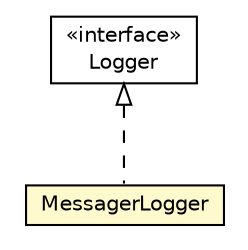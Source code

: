 #!/usr/local/bin/dot
#
# Class diagram 
# Generated by UMLGraph version 5.1 (http://www.umlgraph.org/)
#

digraph G {
	edge [fontname="Helvetica",fontsize=10,labelfontname="Helvetica",labelfontsize=10];
	node [fontname="Helvetica",fontsize=10,shape=plaintext];
	nodesep=0.25;
	ranksep=0.5;
	// org.androidtransfuse.util.Logger
	c55581 [label=<<table title="org.androidtransfuse.util.Logger" border="0" cellborder="1" cellspacing="0" cellpadding="2" port="p" href="./Logger.html">
		<tr><td><table border="0" cellspacing="0" cellpadding="1">
<tr><td align="center" balign="center"> &#171;interface&#187; </td></tr>
<tr><td align="center" balign="center"> Logger </td></tr>
		</table></td></tr>
		</table>>, fontname="Helvetica", fontcolor="black", fontsize=10.0];
	// org.androidtransfuse.util.MessagerLogger
	c55590 [label=<<table title="org.androidtransfuse.util.MessagerLogger" border="0" cellborder="1" cellspacing="0" cellpadding="2" port="p" bgcolor="lemonChiffon" href="./MessagerLogger.html">
		<tr><td><table border="0" cellspacing="0" cellpadding="1">
<tr><td align="center" balign="center"> MessagerLogger </td></tr>
		</table></td></tr>
		</table>>, fontname="Helvetica", fontcolor="black", fontsize=10.0];
	//org.androidtransfuse.util.MessagerLogger implements org.androidtransfuse.util.Logger
	c55581:p -> c55590:p [dir=back,arrowtail=empty,style=dashed];
}

